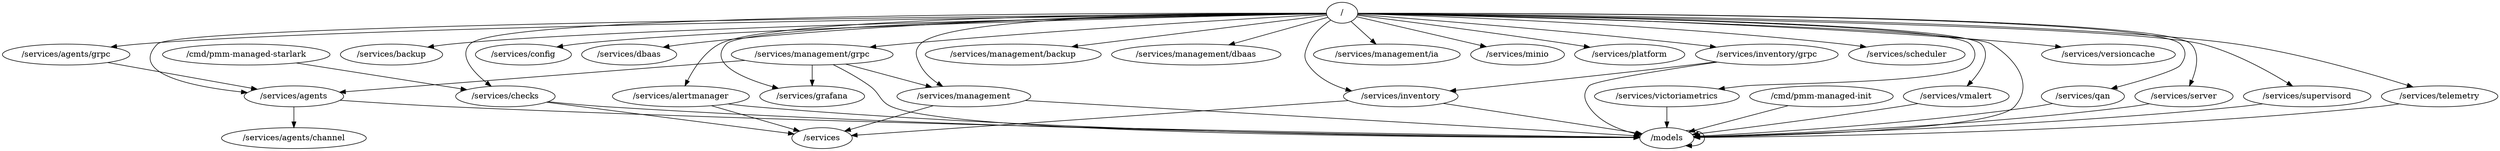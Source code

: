 digraph packages {
	"/" -> "/models";
	"/" -> "/services/agents";
	"/" -> "/services/agents/grpc";
	"/" -> "/services/alertmanager";
	"/" -> "/services/backup";
	"/" -> "/services/checks";
	"/" -> "/services/config";
	"/" -> "/services/dbaas";
	"/" -> "/services/grafana";
	"/" -> "/services/inventory";
	"/" -> "/services/inventory/grpc";
	"/" -> "/services/management";
	"/" -> "/services/management/backup";
	"/" -> "/services/management/dbaas";
	"/" -> "/services/management/grpc";
	"/" -> "/services/management/ia";
	"/" -> "/services/minio";
	"/" -> "/services/platform";
	"/" -> "/services/qan";
	"/" -> "/services/scheduler";
	"/" -> "/services/server";
	"/" -> "/services/supervisord";
	"/" -> "/services/telemetry";
	"/" -> "/services/versioncache";
	"/" -> "/services/victoriametrics";
	"/" -> "/services/vmalert";
	"/cmd/pmm-managed-init" -> "/models";
	"/cmd/pmm-managed-starlark" -> "/services/checks";
	"/models" -> "/models";
	"/services/agents" -> "/models";
	"/services/agents" -> "/services/agents/channel";
	"/services/agents/grpc" -> "/services/agents";
	"/services/alertmanager" -> "/models";
	"/services/alertmanager" -> "/services";
	"/services/checks" -> "/models";
	"/services/checks" -> "/services";
	"/services/inventory" -> "/models";
	"/services/inventory" -> "/services";
	"/services/inventory/grpc" -> "/models";
	"/services/inventory/grpc" -> "/services/inventory";
	"/services/management" -> "/models";
	"/services/management" -> "/services";
	"/services/management/grpc" -> "/models";
	"/services/management/grpc" -> "/services/agents";
	"/services/management/grpc" -> "/services/grafana";
	"/services/management/grpc" -> "/services/management";
	"/services/qan" -> "/models";
	"/services/server" -> "/models";
	"/services/supervisord" -> "/models";
	"/services/telemetry" -> "/models";
	"/services/victoriametrics" -> "/models";
	"/services/vmalert" -> "/models";
}
